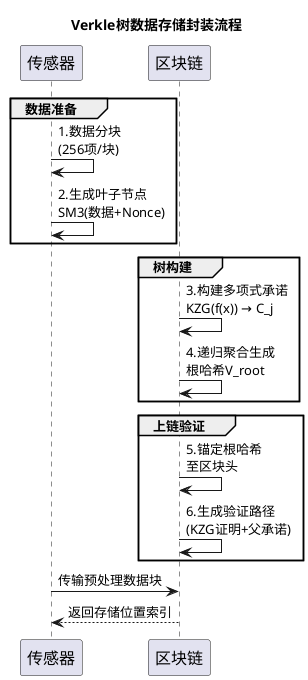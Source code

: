 @startuml
skinparam participantFontSize 16
title Verkle树数据存储封装流程

participant 传感器 as S
participant 区块链 as BC

group 数据准备
S -> S: 1.数据分块\n(256项/块)
S -> S: 2.生成叶子节点\nSM3(数据+Nonce)
end

group 树构建
BC -> BC: 3.构建多项式承诺\nKZG(f(x)) → C_j
BC -> BC: 4.递归聚合生成\n根哈希V_root
end

group 上链验证
BC -> BC: 5.锚定根哈希\n至区块头
BC -> BC: 6.生成验证路径\n(KZG证明+父承诺)
end

S -> BC: 传输预处理数据块
BC --> S: 返回存储位置索引

@enduml